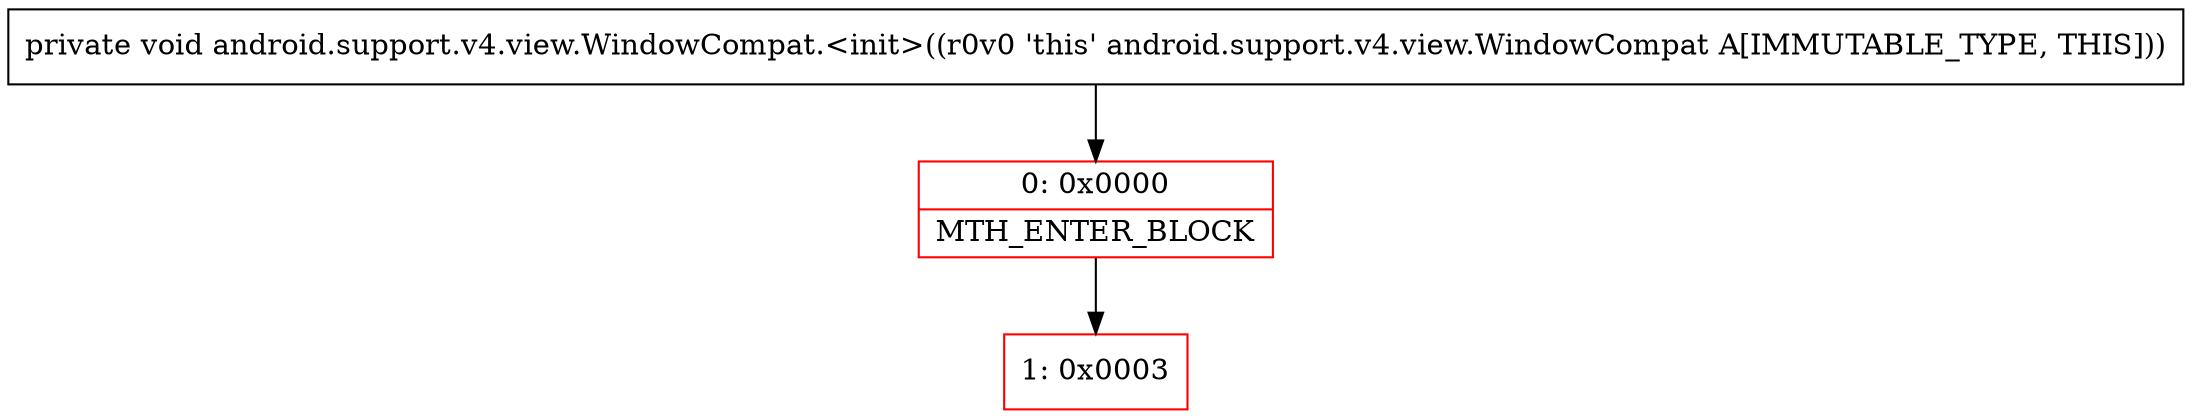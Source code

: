 digraph "CFG forandroid.support.v4.view.WindowCompat.\<init\>()V" {
subgraph cluster_Region_1317775239 {
label = "R(0)";
node [shape=record,color=blue];
}
Node_0 [shape=record,color=red,label="{0\:\ 0x0000|MTH_ENTER_BLOCK\l}"];
Node_1 [shape=record,color=red,label="{1\:\ 0x0003}"];
MethodNode[shape=record,label="{private void android.support.v4.view.WindowCompat.\<init\>((r0v0 'this' android.support.v4.view.WindowCompat A[IMMUTABLE_TYPE, THIS])) }"];
MethodNode -> Node_0;
Node_0 -> Node_1;
}

